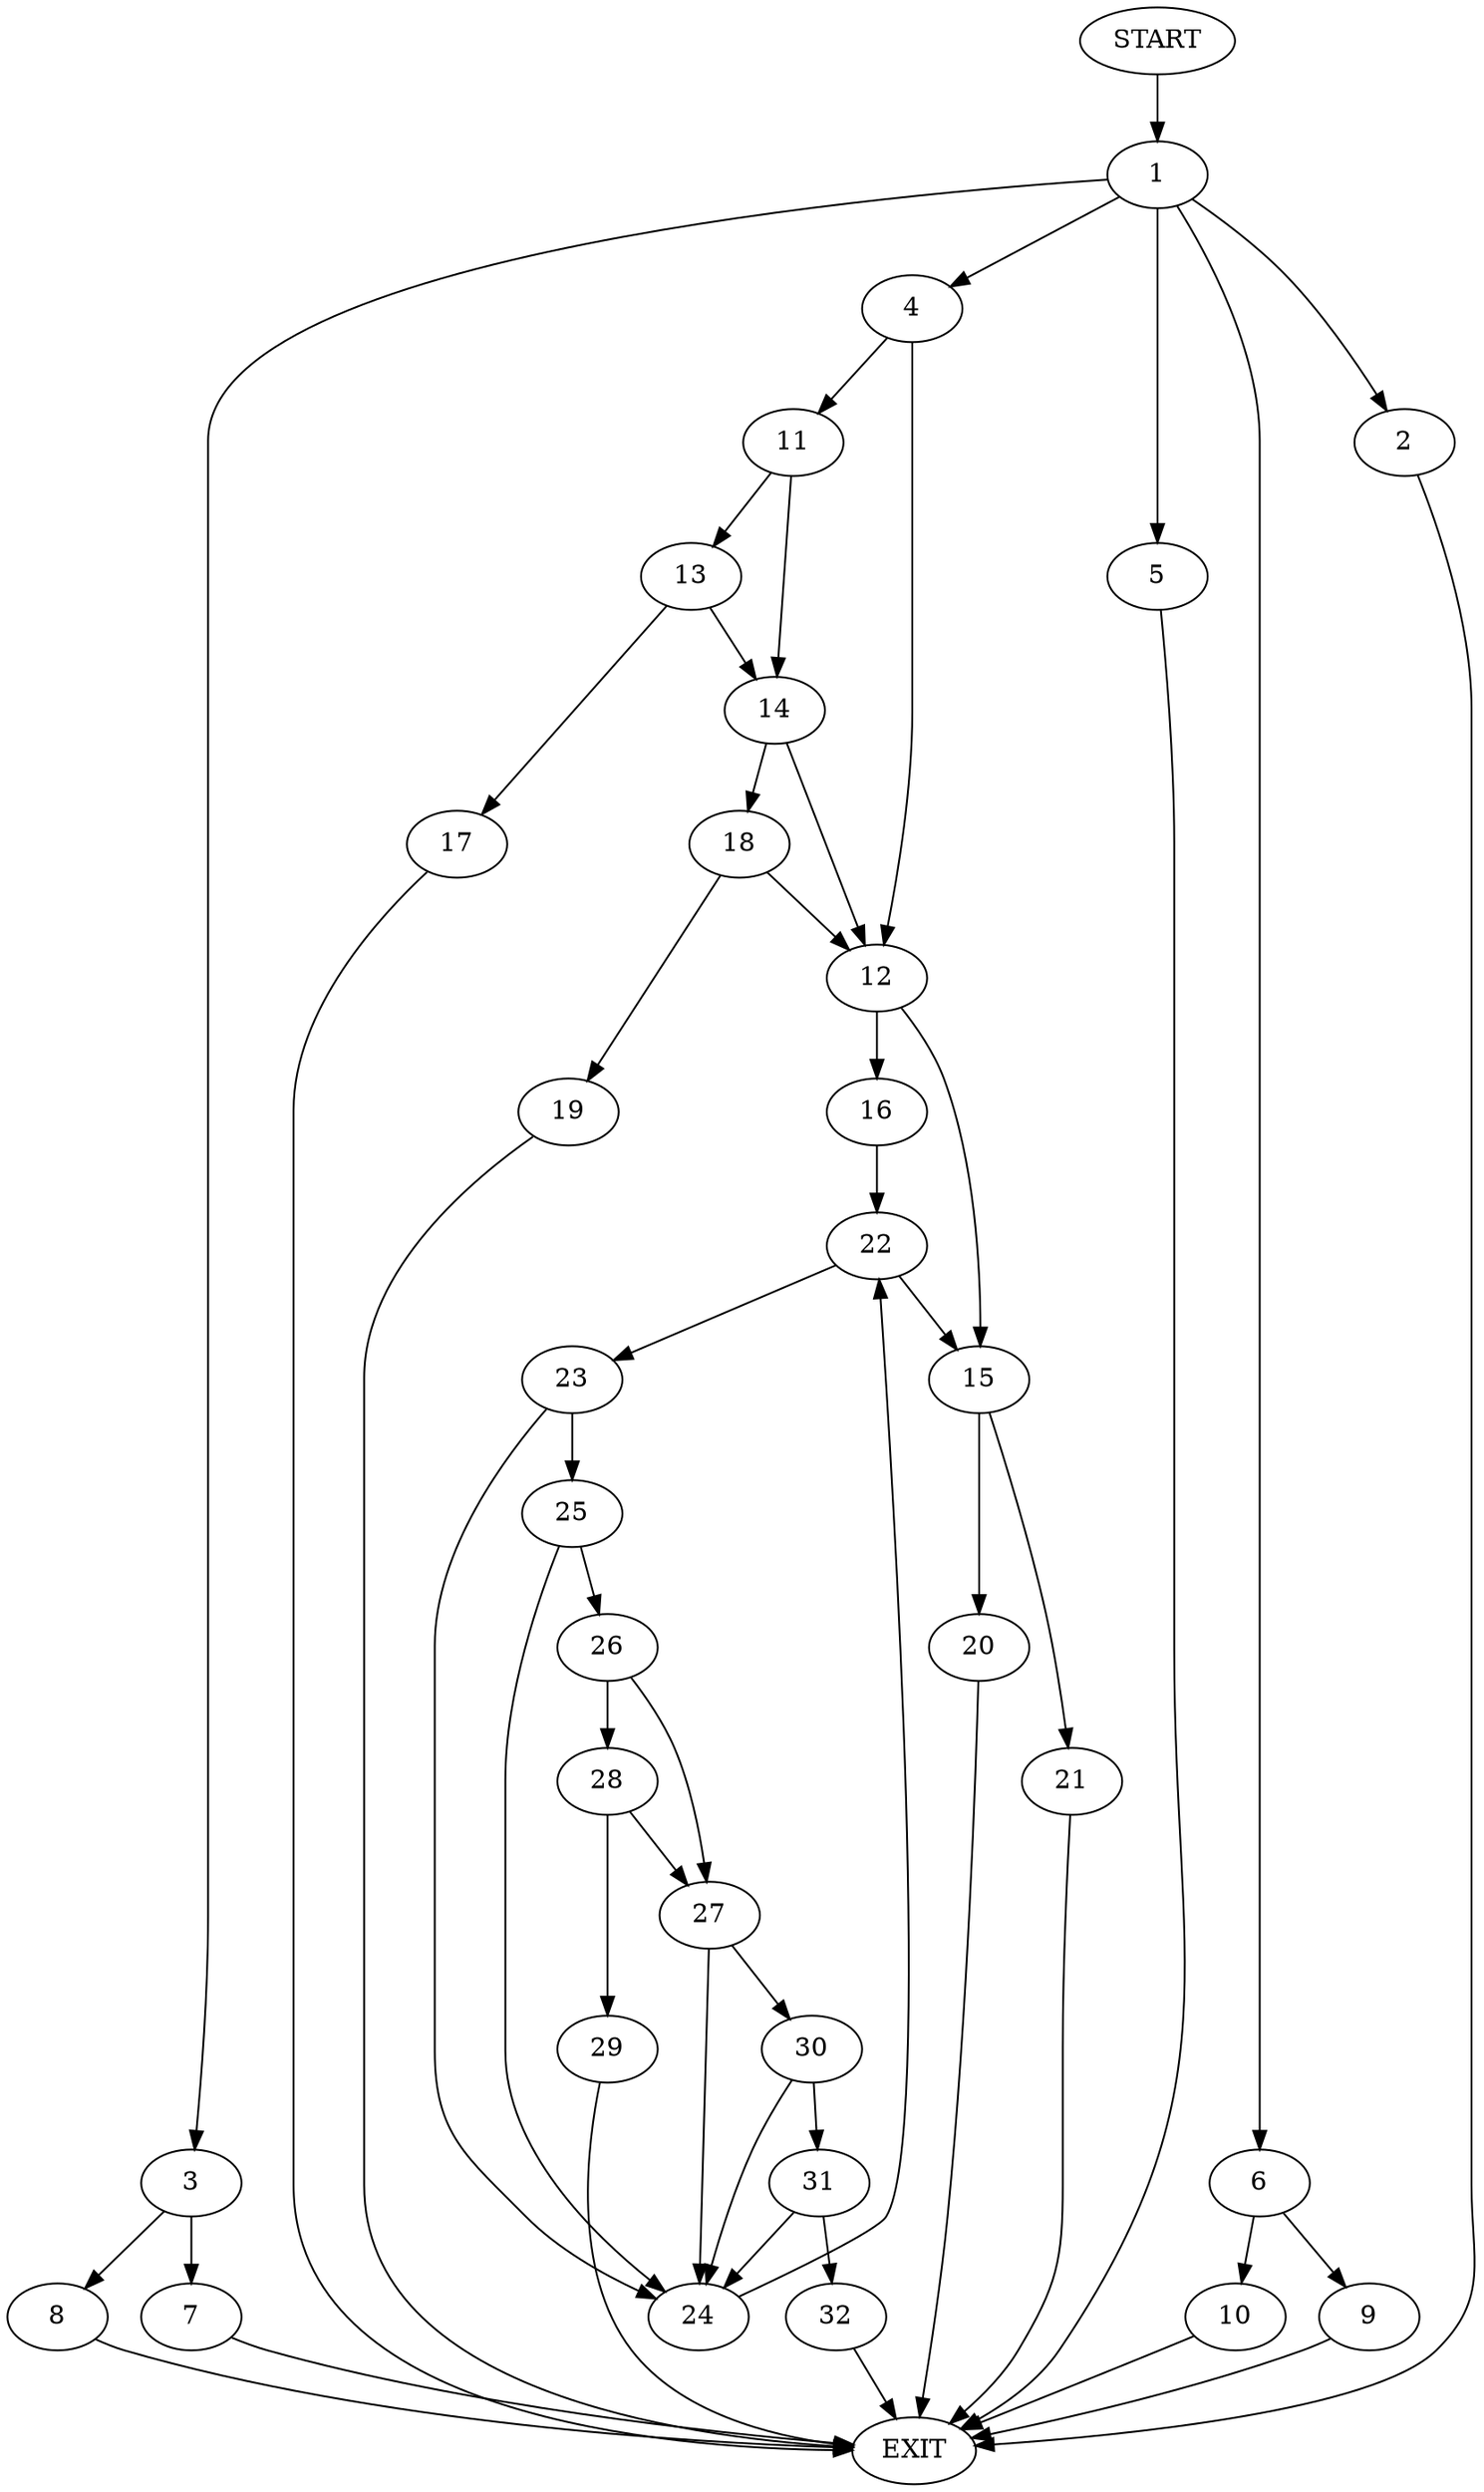 digraph {
0 [label="START"]
33 [label="EXIT"]
0 -> 1
1 -> 2
1 -> 3
1 -> 4
1 -> 5
1 -> 6
3 -> 7
3 -> 8
5 -> 33
6 -> 9
6 -> 10
4 -> 11
4 -> 12
2 -> 33
11 -> 13
11 -> 14
12 -> 15
12 -> 16
13 -> 14
13 -> 17
14 -> 18
14 -> 12
17 -> 33
18 -> 19
18 -> 12
19 -> 33
15 -> 20
15 -> 21
16 -> 22
22 -> 15
22 -> 23
23 -> 24
23 -> 25
25 -> 24
25 -> 26
24 -> 22
26 -> 27
26 -> 28
28 -> 29
28 -> 27
27 -> 24
27 -> 30
29 -> 33
30 -> 24
30 -> 31
31 -> 24
31 -> 32
32 -> 33
21 -> 33
20 -> 33
8 -> 33
7 -> 33
9 -> 33
10 -> 33
}
